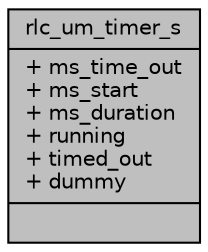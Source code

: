 digraph "rlc_um_timer_s"
{
 // LATEX_PDF_SIZE
  edge [fontname="Helvetica",fontsize="10",labelfontname="Helvetica",labelfontsize="10"];
  node [fontname="Helvetica",fontsize="10",shape=record];
  Node1 [label="{rlc_um_timer_s\n|+ ms_time_out\l+ ms_start\l+ ms_duration\l+ running\l+ timed_out\l+ dummy\l|}",height=0.2,width=0.4,color="black", fillcolor="grey75", style="filled", fontcolor="black",tooltip=" "];
}
